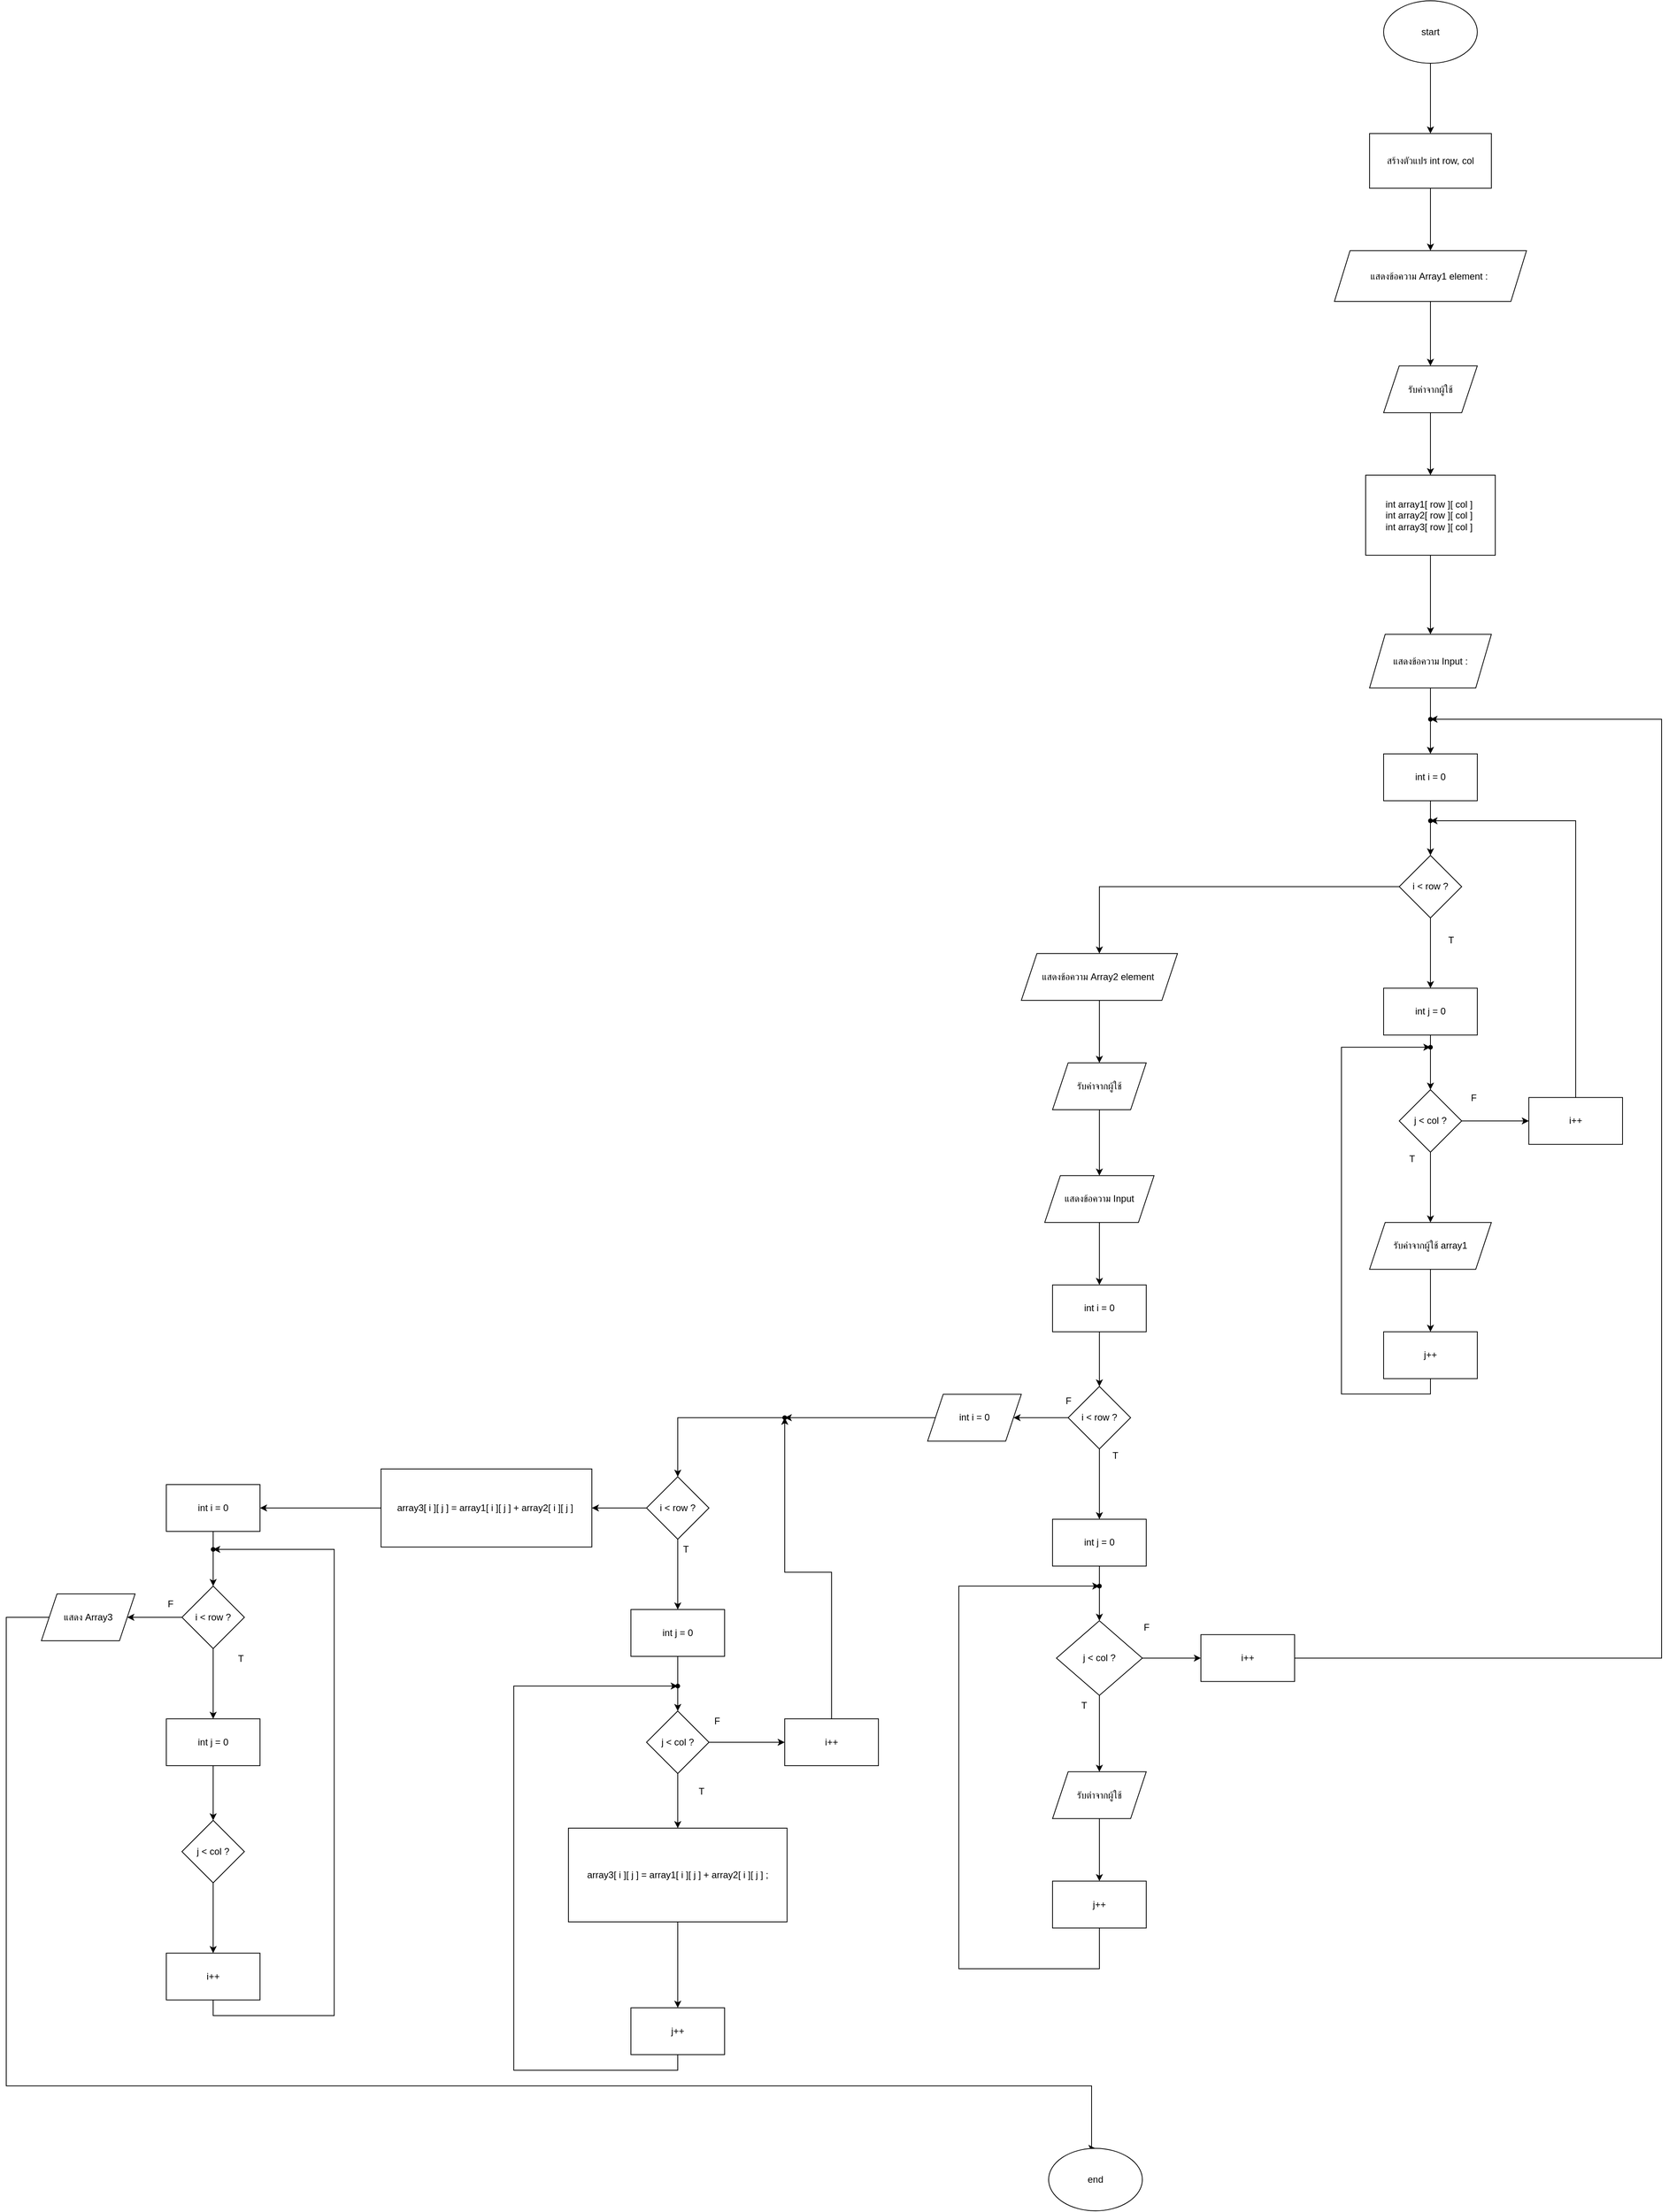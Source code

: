 <mxfile version="25.0.3">
  <diagram name="หน้า-1" id="5I746yD8QmUfDC3CegNU">
    <mxGraphModel dx="6824" dy="2230" grid="1" gridSize="10" guides="1" tooltips="1" connect="1" arrows="1" fold="1" page="1" pageScale="1" pageWidth="827" pageHeight="1169" math="0" shadow="0">
      <root>
        <mxCell id="0" />
        <mxCell id="1" parent="0" />
        <mxCell id="zvLt626Zis7uAG4lNopd-3" value="" style="edgeStyle=orthogonalEdgeStyle;rounded=0;orthogonalLoop=1;jettySize=auto;html=1;" edge="1" parent="1" source="zvLt626Zis7uAG4lNopd-1" target="zvLt626Zis7uAG4lNopd-2">
          <mxGeometry relative="1" as="geometry" />
        </mxCell>
        <mxCell id="zvLt626Zis7uAG4lNopd-1" value="start" style="ellipse;whiteSpace=wrap;html=1;" vertex="1" parent="1">
          <mxGeometry x="354" y="50" width="120" height="80" as="geometry" />
        </mxCell>
        <mxCell id="zvLt626Zis7uAG4lNopd-5" value="" style="edgeStyle=orthogonalEdgeStyle;rounded=0;orthogonalLoop=1;jettySize=auto;html=1;" edge="1" parent="1" source="zvLt626Zis7uAG4lNopd-2" target="zvLt626Zis7uAG4lNopd-4">
          <mxGeometry relative="1" as="geometry" />
        </mxCell>
        <mxCell id="zvLt626Zis7uAG4lNopd-2" value="สร้างตัวแปร int row, col" style="whiteSpace=wrap;html=1;" vertex="1" parent="1">
          <mxGeometry x="336" y="220" width="156" height="70" as="geometry" />
        </mxCell>
        <mxCell id="zvLt626Zis7uAG4lNopd-7" value="" style="edgeStyle=orthogonalEdgeStyle;rounded=0;orthogonalLoop=1;jettySize=auto;html=1;" edge="1" parent="1" source="zvLt626Zis7uAG4lNopd-4" target="zvLt626Zis7uAG4lNopd-6">
          <mxGeometry relative="1" as="geometry" />
        </mxCell>
        <mxCell id="zvLt626Zis7uAG4lNopd-4" value="แสดงข้อความ Array1 element :&amp;nbsp;" style="shape=parallelogram;perimeter=parallelogramPerimeter;whiteSpace=wrap;html=1;fixedSize=1;" vertex="1" parent="1">
          <mxGeometry x="291" y="370" width="246" height="65" as="geometry" />
        </mxCell>
        <mxCell id="zvLt626Zis7uAG4lNopd-9" value="" style="edgeStyle=orthogonalEdgeStyle;rounded=0;orthogonalLoop=1;jettySize=auto;html=1;" edge="1" parent="1" source="zvLt626Zis7uAG4lNopd-6" target="zvLt626Zis7uAG4lNopd-8">
          <mxGeometry relative="1" as="geometry" />
        </mxCell>
        <mxCell id="zvLt626Zis7uAG4lNopd-6" value="รับค่าจากผู้ใช้" style="shape=parallelogram;perimeter=parallelogramPerimeter;whiteSpace=wrap;html=1;fixedSize=1;" vertex="1" parent="1">
          <mxGeometry x="354" y="517.5" width="120" height="60" as="geometry" />
        </mxCell>
        <mxCell id="zvLt626Zis7uAG4lNopd-11" value="" style="edgeStyle=orthogonalEdgeStyle;rounded=0;orthogonalLoop=1;jettySize=auto;html=1;" edge="1" parent="1" source="zvLt626Zis7uAG4lNopd-8" target="zvLt626Zis7uAG4lNopd-10">
          <mxGeometry relative="1" as="geometry" />
        </mxCell>
        <mxCell id="zvLt626Zis7uAG4lNopd-8" value="int array1[ row ][ col ]&amp;nbsp;&lt;br&gt;int array2[ row ][ col ]&amp;nbsp;&lt;br&gt;int array3[ row ][ col ]&amp;nbsp;" style="whiteSpace=wrap;html=1;" vertex="1" parent="1">
          <mxGeometry x="331" y="657.5" width="166" height="102.5" as="geometry" />
        </mxCell>
        <mxCell id="zvLt626Zis7uAG4lNopd-13" value="" style="edgeStyle=orthogonalEdgeStyle;rounded=0;orthogonalLoop=1;jettySize=auto;html=1;" edge="1" parent="1" source="zvLt626Zis7uAG4lNopd-10" target="zvLt626Zis7uAG4lNopd-12">
          <mxGeometry relative="1" as="geometry" />
        </mxCell>
        <mxCell id="zvLt626Zis7uAG4lNopd-10" value="แสดงข้อความ Input :" style="shape=parallelogram;perimeter=parallelogramPerimeter;whiteSpace=wrap;html=1;fixedSize=1;" vertex="1" parent="1">
          <mxGeometry x="336" y="861.25" width="156" height="68.75" as="geometry" />
        </mxCell>
        <mxCell id="zvLt626Zis7uAG4lNopd-15" value="" style="edgeStyle=orthogonalEdgeStyle;rounded=0;orthogonalLoop=1;jettySize=auto;html=1;" edge="1" parent="1" source="zvLt626Zis7uAG4lNopd-12" target="zvLt626Zis7uAG4lNopd-14">
          <mxGeometry relative="1" as="geometry" />
        </mxCell>
        <mxCell id="zvLt626Zis7uAG4lNopd-12" value="int i = 0" style="whiteSpace=wrap;html=1;" vertex="1" parent="1">
          <mxGeometry x="354" y="1014.375" width="120" height="60" as="geometry" />
        </mxCell>
        <mxCell id="zvLt626Zis7uAG4lNopd-17" value="" style="edgeStyle=orthogonalEdgeStyle;rounded=0;orthogonalLoop=1;jettySize=auto;html=1;" edge="1" parent="1" source="zvLt626Zis7uAG4lNopd-14" target="zvLt626Zis7uAG4lNopd-16">
          <mxGeometry relative="1" as="geometry" />
        </mxCell>
        <mxCell id="zvLt626Zis7uAG4lNopd-35" value="" style="edgeStyle=orthogonalEdgeStyle;rounded=0;orthogonalLoop=1;jettySize=auto;html=1;" edge="1" parent="1" source="zvLt626Zis7uAG4lNopd-14" target="zvLt626Zis7uAG4lNopd-34">
          <mxGeometry relative="1" as="geometry" />
        </mxCell>
        <mxCell id="zvLt626Zis7uAG4lNopd-14" value="i &amp;lt; row ?" style="rhombus;whiteSpace=wrap;html=1;" vertex="1" parent="1">
          <mxGeometry x="374" y="1144.375" width="80" height="80" as="geometry" />
        </mxCell>
        <mxCell id="zvLt626Zis7uAG4lNopd-19" value="" style="edgeStyle=orthogonalEdgeStyle;rounded=0;orthogonalLoop=1;jettySize=auto;html=1;" edge="1" parent="1" source="zvLt626Zis7uAG4lNopd-16" target="zvLt626Zis7uAG4lNopd-18">
          <mxGeometry relative="1" as="geometry" />
        </mxCell>
        <mxCell id="zvLt626Zis7uAG4lNopd-16" value="int j = 0" style="whiteSpace=wrap;html=1;" vertex="1" parent="1">
          <mxGeometry x="354" y="1314.375" width="120" height="60" as="geometry" />
        </mxCell>
        <mxCell id="zvLt626Zis7uAG4lNopd-21" value="" style="edgeStyle=orthogonalEdgeStyle;rounded=0;orthogonalLoop=1;jettySize=auto;html=1;" edge="1" parent="1" source="zvLt626Zis7uAG4lNopd-18" target="zvLt626Zis7uAG4lNopd-20">
          <mxGeometry relative="1" as="geometry" />
        </mxCell>
        <mxCell id="zvLt626Zis7uAG4lNopd-28" value="" style="edgeStyle=orthogonalEdgeStyle;rounded=0;orthogonalLoop=1;jettySize=auto;html=1;" edge="1" parent="1" source="zvLt626Zis7uAG4lNopd-18" target="zvLt626Zis7uAG4lNopd-27">
          <mxGeometry relative="1" as="geometry" />
        </mxCell>
        <mxCell id="zvLt626Zis7uAG4lNopd-18" value="j &amp;lt; col ?" style="rhombus;whiteSpace=wrap;html=1;" vertex="1" parent="1">
          <mxGeometry x="374" y="1444.375" width="80" height="80" as="geometry" />
        </mxCell>
        <mxCell id="zvLt626Zis7uAG4lNopd-20" value="i++" style="whiteSpace=wrap;html=1;" vertex="1" parent="1">
          <mxGeometry x="540" y="1454.375" width="120" height="60" as="geometry" />
        </mxCell>
        <mxCell id="zvLt626Zis7uAG4lNopd-22" value="" style="shape=waypoint;sketch=0;fillStyle=solid;size=6;pointerEvents=1;points=[];fillColor=none;resizable=0;rotatable=0;perimeter=centerPerimeter;snapToPoint=1;" vertex="1" parent="1">
          <mxGeometry x="404" y="1090" width="20" height="20" as="geometry" />
        </mxCell>
        <mxCell id="zvLt626Zis7uAG4lNopd-23" style="edgeStyle=orthogonalEdgeStyle;rounded=0;orthogonalLoop=1;jettySize=auto;html=1;exitX=0.5;exitY=0;exitDx=0;exitDy=0;entryX=0.7;entryY=0.95;entryDx=0;entryDy=0;entryPerimeter=0;" edge="1" parent="1" source="zvLt626Zis7uAG4lNopd-20" target="zvLt626Zis7uAG4lNopd-22">
          <mxGeometry relative="1" as="geometry">
            <Array as="points">
              <mxPoint x="600" y="1100" />
            </Array>
          </mxGeometry>
        </mxCell>
        <mxCell id="zvLt626Zis7uAG4lNopd-24" value="T" style="text;html=1;align=center;verticalAlign=middle;resizable=0;points=[];autosize=1;strokeColor=none;fillColor=none;" vertex="1" parent="1">
          <mxGeometry x="425" y="1238" width="30" height="30" as="geometry" />
        </mxCell>
        <mxCell id="zvLt626Zis7uAG4lNopd-26" value="F" style="text;html=1;align=center;verticalAlign=middle;resizable=0;points=[];autosize=1;strokeColor=none;fillColor=none;" vertex="1" parent="1">
          <mxGeometry x="454" y="1440" width="30" height="30" as="geometry" />
        </mxCell>
        <mxCell id="zvLt626Zis7uAG4lNopd-31" value="" style="edgeStyle=orthogonalEdgeStyle;rounded=0;orthogonalLoop=1;jettySize=auto;html=1;" edge="1" parent="1" source="zvLt626Zis7uAG4lNopd-27" target="zvLt626Zis7uAG4lNopd-30">
          <mxGeometry relative="1" as="geometry" />
        </mxCell>
        <mxCell id="zvLt626Zis7uAG4lNopd-27" value="รับค่าจากผู้ใช้ array1" style="shape=parallelogram;perimeter=parallelogramPerimeter;whiteSpace=wrap;html=1;fixedSize=1;" vertex="1" parent="1">
          <mxGeometry x="336" y="1614.38" width="156" height="60" as="geometry" />
        </mxCell>
        <mxCell id="zvLt626Zis7uAG4lNopd-29" value="T" style="text;html=1;align=center;verticalAlign=middle;resizable=0;points=[];autosize=1;strokeColor=none;fillColor=none;" vertex="1" parent="1">
          <mxGeometry x="375" y="1518" width="30" height="30" as="geometry" />
        </mxCell>
        <mxCell id="zvLt626Zis7uAG4lNopd-30" value="j++" style="whiteSpace=wrap;html=1;" vertex="1" parent="1">
          <mxGeometry x="354" y="1754.38" width="120" height="60" as="geometry" />
        </mxCell>
        <mxCell id="zvLt626Zis7uAG4lNopd-32" value="" style="shape=waypoint;sketch=0;fillStyle=solid;size=6;pointerEvents=1;points=[];fillColor=none;resizable=0;rotatable=0;perimeter=centerPerimeter;snapToPoint=1;" vertex="1" parent="1">
          <mxGeometry x="404" y="1380" width="20" height="20" as="geometry" />
        </mxCell>
        <mxCell id="zvLt626Zis7uAG4lNopd-33" style="edgeStyle=orthogonalEdgeStyle;rounded=0;orthogonalLoop=1;jettySize=auto;html=1;exitX=0.5;exitY=1;exitDx=0;exitDy=0;entryX=1;entryY=1.05;entryDx=0;entryDy=0;entryPerimeter=0;" edge="1" parent="1" source="zvLt626Zis7uAG4lNopd-30" target="zvLt626Zis7uAG4lNopd-32">
          <mxGeometry relative="1" as="geometry">
            <Array as="points">
              <mxPoint x="414" y="1834" />
              <mxPoint x="300" y="1834" />
              <mxPoint x="300" y="1390" />
            </Array>
          </mxGeometry>
        </mxCell>
        <mxCell id="zvLt626Zis7uAG4lNopd-37" value="" style="edgeStyle=orthogonalEdgeStyle;rounded=0;orthogonalLoop=1;jettySize=auto;html=1;" edge="1" parent="1" source="zvLt626Zis7uAG4lNopd-34" target="zvLt626Zis7uAG4lNopd-36">
          <mxGeometry relative="1" as="geometry" />
        </mxCell>
        <mxCell id="zvLt626Zis7uAG4lNopd-34" value="แสดงข้อความ Array2 element&amp;nbsp;" style="shape=parallelogram;perimeter=parallelogramPerimeter;whiteSpace=wrap;html=1;fixedSize=1;" vertex="1" parent="1">
          <mxGeometry x="-110" y="1270.01" width="200" height="60" as="geometry" />
        </mxCell>
        <mxCell id="zvLt626Zis7uAG4lNopd-39" value="" style="edgeStyle=orthogonalEdgeStyle;rounded=0;orthogonalLoop=1;jettySize=auto;html=1;" edge="1" parent="1" source="zvLt626Zis7uAG4lNopd-36" target="zvLt626Zis7uAG4lNopd-38">
          <mxGeometry relative="1" as="geometry" />
        </mxCell>
        <mxCell id="zvLt626Zis7uAG4lNopd-36" value="รับค่าจากผู้ใช้" style="shape=parallelogram;perimeter=parallelogramPerimeter;whiteSpace=wrap;html=1;fixedSize=1;" vertex="1" parent="1">
          <mxGeometry x="-70" y="1410.01" width="120" height="60" as="geometry" />
        </mxCell>
        <mxCell id="zvLt626Zis7uAG4lNopd-41" value="" style="edgeStyle=orthogonalEdgeStyle;rounded=0;orthogonalLoop=1;jettySize=auto;html=1;" edge="1" parent="1" source="zvLt626Zis7uAG4lNopd-38" target="zvLt626Zis7uAG4lNopd-40">
          <mxGeometry relative="1" as="geometry" />
        </mxCell>
        <mxCell id="zvLt626Zis7uAG4lNopd-38" value="แสดงข้อความ Input" style="shape=parallelogram;perimeter=parallelogramPerimeter;whiteSpace=wrap;html=1;fixedSize=1;" vertex="1" parent="1">
          <mxGeometry x="-80" y="1554.38" width="140" height="60" as="geometry" />
        </mxCell>
        <mxCell id="zvLt626Zis7uAG4lNopd-43" value="" style="edgeStyle=orthogonalEdgeStyle;rounded=0;orthogonalLoop=1;jettySize=auto;html=1;" edge="1" parent="1" source="zvLt626Zis7uAG4lNopd-40" target="zvLt626Zis7uAG4lNopd-42">
          <mxGeometry relative="1" as="geometry" />
        </mxCell>
        <mxCell id="zvLt626Zis7uAG4lNopd-40" value="int i = 0" style="whiteSpace=wrap;html=1;" vertex="1" parent="1">
          <mxGeometry x="-70" y="1694.38" width="120" height="60" as="geometry" />
        </mxCell>
        <mxCell id="zvLt626Zis7uAG4lNopd-45" value="" style="edgeStyle=orthogonalEdgeStyle;rounded=0;orthogonalLoop=1;jettySize=auto;html=1;" edge="1" parent="1" source="zvLt626Zis7uAG4lNopd-42" target="zvLt626Zis7uAG4lNopd-44">
          <mxGeometry relative="1" as="geometry" />
        </mxCell>
        <mxCell id="zvLt626Zis7uAG4lNopd-62" value="" style="edgeStyle=orthogonalEdgeStyle;rounded=0;orthogonalLoop=1;jettySize=auto;html=1;" edge="1" parent="1" source="zvLt626Zis7uAG4lNopd-42" target="zvLt626Zis7uAG4lNopd-61">
          <mxGeometry relative="1" as="geometry" />
        </mxCell>
        <mxCell id="zvLt626Zis7uAG4lNopd-42" value="i &amp;lt; row ?" style="rhombus;whiteSpace=wrap;html=1;" vertex="1" parent="1">
          <mxGeometry x="-50" y="1824.38" width="80" height="80" as="geometry" />
        </mxCell>
        <mxCell id="zvLt626Zis7uAG4lNopd-47" value="" style="edgeStyle=orthogonalEdgeStyle;rounded=0;orthogonalLoop=1;jettySize=auto;html=1;" edge="1" parent="1" source="zvLt626Zis7uAG4lNopd-44" target="zvLt626Zis7uAG4lNopd-46">
          <mxGeometry relative="1" as="geometry" />
        </mxCell>
        <mxCell id="zvLt626Zis7uAG4lNopd-44" value="int j = 0" style="whiteSpace=wrap;html=1;" vertex="1" parent="1">
          <mxGeometry x="-70" y="1994.38" width="120" height="60" as="geometry" />
        </mxCell>
        <mxCell id="zvLt626Zis7uAG4lNopd-49" value="" style="edgeStyle=orthogonalEdgeStyle;rounded=0;orthogonalLoop=1;jettySize=auto;html=1;" edge="1" parent="1" source="zvLt626Zis7uAG4lNopd-46" target="zvLt626Zis7uAG4lNopd-48">
          <mxGeometry relative="1" as="geometry" />
        </mxCell>
        <mxCell id="zvLt626Zis7uAG4lNopd-51" value="" style="edgeStyle=orthogonalEdgeStyle;rounded=0;orthogonalLoop=1;jettySize=auto;html=1;" edge="1" parent="1" source="zvLt626Zis7uAG4lNopd-46" target="zvLt626Zis7uAG4lNopd-50">
          <mxGeometry relative="1" as="geometry" />
        </mxCell>
        <mxCell id="zvLt626Zis7uAG4lNopd-46" value="j &amp;lt; col ?" style="rhombus;whiteSpace=wrap;html=1;" vertex="1" parent="1">
          <mxGeometry x="-65" y="2124.38" width="110" height="95.62" as="geometry" />
        </mxCell>
        <mxCell id="zvLt626Zis7uAG4lNopd-57" value="" style="edgeStyle=orthogonalEdgeStyle;rounded=0;orthogonalLoop=1;jettySize=auto;html=1;" edge="1" parent="1" source="zvLt626Zis7uAG4lNopd-48" target="zvLt626Zis7uAG4lNopd-56">
          <mxGeometry relative="1" as="geometry" />
        </mxCell>
        <mxCell id="zvLt626Zis7uAG4lNopd-48" value="รับต่าจากผู้ใช้" style="shape=parallelogram;perimeter=parallelogramPerimeter;whiteSpace=wrap;html=1;fixedSize=1;" vertex="1" parent="1">
          <mxGeometry x="-70" y="2317.81" width="120" height="60" as="geometry" />
        </mxCell>
        <mxCell id="zvLt626Zis7uAG4lNopd-50" value="i++" style="whiteSpace=wrap;html=1;" vertex="1" parent="1">
          <mxGeometry x="120" y="2142.19" width="120" height="60" as="geometry" />
        </mxCell>
        <mxCell id="zvLt626Zis7uAG4lNopd-52" value="" style="shape=waypoint;sketch=0;fillStyle=solid;size=6;pointerEvents=1;points=[];fillColor=none;resizable=0;rotatable=0;perimeter=centerPerimeter;snapToPoint=1;" vertex="1" parent="1">
          <mxGeometry x="404" y="960" width="20" height="20" as="geometry" />
        </mxCell>
        <mxCell id="zvLt626Zis7uAG4lNopd-53" style="edgeStyle=orthogonalEdgeStyle;rounded=0;orthogonalLoop=1;jettySize=auto;html=1;exitX=1;exitY=0.5;exitDx=0;exitDy=0;entryX=1.003;entryY=0.691;entryDx=0;entryDy=0;entryPerimeter=0;" edge="1" parent="1" source="zvLt626Zis7uAG4lNopd-50" target="zvLt626Zis7uAG4lNopd-52">
          <mxGeometry relative="1" as="geometry">
            <Array as="points">
              <mxPoint x="710" y="2172" />
              <mxPoint x="710" y="970" />
            </Array>
          </mxGeometry>
        </mxCell>
        <mxCell id="zvLt626Zis7uAG4lNopd-54" value="F" style="text;html=1;align=center;verticalAlign=middle;resizable=0;points=[];autosize=1;strokeColor=none;fillColor=none;" vertex="1" parent="1">
          <mxGeometry x="35" y="2118" width="30" height="30" as="geometry" />
        </mxCell>
        <mxCell id="zvLt626Zis7uAG4lNopd-55" value="T" style="text;html=1;align=center;verticalAlign=middle;resizable=0;points=[];autosize=1;strokeColor=none;fillColor=none;" vertex="1" parent="1">
          <mxGeometry x="-45" y="2218" width="30" height="30" as="geometry" />
        </mxCell>
        <mxCell id="zvLt626Zis7uAG4lNopd-59" style="edgeStyle=orthogonalEdgeStyle;rounded=0;orthogonalLoop=1;jettySize=auto;html=1;exitX=0.5;exitY=1;exitDx=0;exitDy=0;" edge="1" parent="1" source="zvLt626Zis7uAG4lNopd-56" target="zvLt626Zis7uAG4lNopd-58">
          <mxGeometry relative="1" as="geometry">
            <Array as="points">
              <mxPoint x="-10" y="2570" />
              <mxPoint x="-190" y="2570" />
              <mxPoint x="-190" y="2080" />
            </Array>
          </mxGeometry>
        </mxCell>
        <mxCell id="zvLt626Zis7uAG4lNopd-56" value="j++" style="whiteSpace=wrap;html=1;" vertex="1" parent="1">
          <mxGeometry x="-70" y="2457.81" width="120" height="60" as="geometry" />
        </mxCell>
        <mxCell id="zvLt626Zis7uAG4lNopd-58" value="" style="shape=waypoint;sketch=0;fillStyle=solid;size=6;pointerEvents=1;points=[];fillColor=none;resizable=0;rotatable=0;perimeter=centerPerimeter;snapToPoint=1;" vertex="1" parent="1">
          <mxGeometry x="-20" y="2070" width="20" height="20" as="geometry" />
        </mxCell>
        <mxCell id="zvLt626Zis7uAG4lNopd-60" value="T" style="text;html=1;align=center;verticalAlign=middle;resizable=0;points=[];autosize=1;strokeColor=none;fillColor=none;" vertex="1" parent="1">
          <mxGeometry x="-5" y="1898" width="30" height="30" as="geometry" />
        </mxCell>
        <mxCell id="zvLt626Zis7uAG4lNopd-67" value="" style="edgeStyle=orthogonalEdgeStyle;rounded=0;orthogonalLoop=1;jettySize=auto;html=1;" edge="1" parent="1" source="zvLt626Zis7uAG4lNopd-82" target="zvLt626Zis7uAG4lNopd-66">
          <mxGeometry relative="1" as="geometry" />
        </mxCell>
        <mxCell id="zvLt626Zis7uAG4lNopd-61" value="int i = 0" style="shape=parallelogram;perimeter=parallelogramPerimeter;whiteSpace=wrap;html=1;fixedSize=1;" vertex="1" parent="1">
          <mxGeometry x="-230" y="1834.38" width="120" height="60" as="geometry" />
        </mxCell>
        <mxCell id="zvLt626Zis7uAG4lNopd-65" value="F" style="text;html=1;align=center;verticalAlign=middle;resizable=0;points=[];autosize=1;strokeColor=none;fillColor=none;" vertex="1" parent="1">
          <mxGeometry x="-65" y="1828" width="30" height="30" as="geometry" />
        </mxCell>
        <mxCell id="zvLt626Zis7uAG4lNopd-69" value="" style="edgeStyle=orthogonalEdgeStyle;rounded=0;orthogonalLoop=1;jettySize=auto;html=1;" edge="1" parent="1" source="zvLt626Zis7uAG4lNopd-66" target="zvLt626Zis7uAG4lNopd-68">
          <mxGeometry relative="1" as="geometry" />
        </mxCell>
        <mxCell id="zvLt626Zis7uAG4lNopd-88" value="" style="edgeStyle=orthogonalEdgeStyle;rounded=0;orthogonalLoop=1;jettySize=auto;html=1;" edge="1" parent="1" source="zvLt626Zis7uAG4lNopd-66" target="zvLt626Zis7uAG4lNopd-87">
          <mxGeometry relative="1" as="geometry" />
        </mxCell>
        <mxCell id="zvLt626Zis7uAG4lNopd-66" value="i &amp;lt; row ?" style="rhombus;whiteSpace=wrap;html=1;" vertex="1" parent="1">
          <mxGeometry x="-590" y="1940" width="80" height="80" as="geometry" />
        </mxCell>
        <mxCell id="zvLt626Zis7uAG4lNopd-71" value="" style="edgeStyle=orthogonalEdgeStyle;rounded=0;orthogonalLoop=1;jettySize=auto;html=1;" edge="1" parent="1" source="zvLt626Zis7uAG4lNopd-68" target="zvLt626Zis7uAG4lNopd-70">
          <mxGeometry relative="1" as="geometry" />
        </mxCell>
        <mxCell id="zvLt626Zis7uAG4lNopd-68" value="int j = 0" style="whiteSpace=wrap;html=1;" vertex="1" parent="1">
          <mxGeometry x="-610" y="2110" width="120" height="60" as="geometry" />
        </mxCell>
        <mxCell id="zvLt626Zis7uAG4lNopd-73" value="" style="edgeStyle=orthogonalEdgeStyle;rounded=0;orthogonalLoop=1;jettySize=auto;html=1;" edge="1" parent="1" source="zvLt626Zis7uAG4lNopd-70" target="zvLt626Zis7uAG4lNopd-72">
          <mxGeometry relative="1" as="geometry" />
        </mxCell>
        <mxCell id="zvLt626Zis7uAG4lNopd-80" value="" style="edgeStyle=orthogonalEdgeStyle;rounded=0;orthogonalLoop=1;jettySize=auto;html=1;" edge="1" parent="1" source="zvLt626Zis7uAG4lNopd-70" target="zvLt626Zis7uAG4lNopd-79">
          <mxGeometry relative="1" as="geometry" />
        </mxCell>
        <mxCell id="zvLt626Zis7uAG4lNopd-70" value="j &amp;lt; col ?" style="rhombus;whiteSpace=wrap;html=1;" vertex="1" parent="1">
          <mxGeometry x="-590" y="2240" width="80" height="80" as="geometry" />
        </mxCell>
        <mxCell id="zvLt626Zis7uAG4lNopd-76" value="" style="edgeStyle=orthogonalEdgeStyle;rounded=0;orthogonalLoop=1;jettySize=auto;html=1;" edge="1" parent="1" source="zvLt626Zis7uAG4lNopd-72" target="zvLt626Zis7uAG4lNopd-75">
          <mxGeometry relative="1" as="geometry" />
        </mxCell>
        <mxCell id="zvLt626Zis7uAG4lNopd-72" value="array3[ i ][ j ] = array1[ i ][ j ] + array2[ i ][ j ] ;" style="whiteSpace=wrap;html=1;" vertex="1" parent="1">
          <mxGeometry x="-690" y="2390" width="280" height="120" as="geometry" />
        </mxCell>
        <mxCell id="zvLt626Zis7uAG4lNopd-74" value="T" style="text;html=1;align=center;verticalAlign=middle;resizable=0;points=[];autosize=1;strokeColor=none;fillColor=none;" vertex="1" parent="1">
          <mxGeometry x="-535" y="2328" width="30" height="30" as="geometry" />
        </mxCell>
        <mxCell id="zvLt626Zis7uAG4lNopd-75" value="j++" style="whiteSpace=wrap;html=1;" vertex="1" parent="1">
          <mxGeometry x="-610" y="2620" width="120" height="60" as="geometry" />
        </mxCell>
        <mxCell id="zvLt626Zis7uAG4lNopd-77" value="" style="shape=waypoint;sketch=0;fillStyle=solid;size=6;pointerEvents=1;points=[];fillColor=none;resizable=0;rotatable=0;perimeter=centerPerimeter;snapToPoint=1;" vertex="1" parent="1">
          <mxGeometry x="-560" y="2198" width="20" height="20" as="geometry" />
        </mxCell>
        <mxCell id="zvLt626Zis7uAG4lNopd-78" style="edgeStyle=orthogonalEdgeStyle;rounded=0;orthogonalLoop=1;jettySize=auto;html=1;exitX=0.5;exitY=1;exitDx=0;exitDy=0;entryX=1.063;entryY=0.887;entryDx=0;entryDy=0;entryPerimeter=0;" edge="1" parent="1" source="zvLt626Zis7uAG4lNopd-75" target="zvLt626Zis7uAG4lNopd-77">
          <mxGeometry relative="1" as="geometry">
            <Array as="points">
              <mxPoint x="-550" y="2700" />
              <mxPoint x="-760" y="2700" />
              <mxPoint x="-760" y="2208" />
            </Array>
          </mxGeometry>
        </mxCell>
        <mxCell id="zvLt626Zis7uAG4lNopd-79" value="i++" style="whiteSpace=wrap;html=1;" vertex="1" parent="1">
          <mxGeometry x="-413" y="2250" width="120" height="60" as="geometry" />
        </mxCell>
        <mxCell id="zvLt626Zis7uAG4lNopd-81" value="" style="edgeStyle=orthogonalEdgeStyle;rounded=0;orthogonalLoop=1;jettySize=auto;html=1;" edge="1" parent="1" source="zvLt626Zis7uAG4lNopd-61" target="zvLt626Zis7uAG4lNopd-82">
          <mxGeometry relative="1" as="geometry">
            <mxPoint x="-220" y="1864" as="sourcePoint" />
            <mxPoint x="-550" y="1940" as="targetPoint" />
          </mxGeometry>
        </mxCell>
        <mxCell id="zvLt626Zis7uAG4lNopd-82" value="" style="shape=waypoint;sketch=0;fillStyle=solid;size=6;pointerEvents=1;points=[];fillColor=none;resizable=0;rotatable=0;perimeter=centerPerimeter;snapToPoint=1;" vertex="1" parent="1">
          <mxGeometry x="-423" y="1854.38" width="20" height="20" as="geometry" />
        </mxCell>
        <mxCell id="zvLt626Zis7uAG4lNopd-84" style="edgeStyle=orthogonalEdgeStyle;rounded=0;orthogonalLoop=1;jettySize=auto;html=1;exitX=0.5;exitY=0;exitDx=0;exitDy=0;entryX=0.587;entryY=0.881;entryDx=0;entryDy=0;entryPerimeter=0;" edge="1" parent="1" source="zvLt626Zis7uAG4lNopd-79" target="zvLt626Zis7uAG4lNopd-82">
          <mxGeometry relative="1" as="geometry" />
        </mxCell>
        <mxCell id="zvLt626Zis7uAG4lNopd-85" value="F" style="text;html=1;align=center;verticalAlign=middle;resizable=0;points=[];autosize=1;strokeColor=none;fillColor=none;" vertex="1" parent="1">
          <mxGeometry x="-515" y="2238" width="30" height="30" as="geometry" />
        </mxCell>
        <mxCell id="zvLt626Zis7uAG4lNopd-86" value="T" style="text;html=1;align=center;verticalAlign=middle;resizable=0;points=[];autosize=1;strokeColor=none;fillColor=none;" vertex="1" parent="1">
          <mxGeometry x="-555" y="2018" width="30" height="30" as="geometry" />
        </mxCell>
        <mxCell id="zvLt626Zis7uAG4lNopd-90" value="" style="edgeStyle=orthogonalEdgeStyle;rounded=0;orthogonalLoop=1;jettySize=auto;html=1;" edge="1" parent="1" source="zvLt626Zis7uAG4lNopd-87" target="zvLt626Zis7uAG4lNopd-89">
          <mxGeometry relative="1" as="geometry" />
        </mxCell>
        <mxCell id="zvLt626Zis7uAG4lNopd-87" value="array3[ i ][ j ] = array1[ i ][ j ] + array2[ i ][ j ]&amp;nbsp;" style="whiteSpace=wrap;html=1;" vertex="1" parent="1">
          <mxGeometry x="-930" y="1930" width="270" height="100" as="geometry" />
        </mxCell>
        <mxCell id="zvLt626Zis7uAG4lNopd-92" value="" style="edgeStyle=orthogonalEdgeStyle;rounded=0;orthogonalLoop=1;jettySize=auto;html=1;" edge="1" parent="1" source="zvLt626Zis7uAG4lNopd-89" target="zvLt626Zis7uAG4lNopd-91">
          <mxGeometry relative="1" as="geometry" />
        </mxCell>
        <mxCell id="zvLt626Zis7uAG4lNopd-89" value="int i = 0" style="whiteSpace=wrap;html=1;" vertex="1" parent="1">
          <mxGeometry x="-1205" y="1950" width="120" height="60" as="geometry" />
        </mxCell>
        <mxCell id="zvLt626Zis7uAG4lNopd-94" value="" style="edgeStyle=orthogonalEdgeStyle;rounded=0;orthogonalLoop=1;jettySize=auto;html=1;" edge="1" parent="1" source="zvLt626Zis7uAG4lNopd-91" target="zvLt626Zis7uAG4lNopd-93">
          <mxGeometry relative="1" as="geometry" />
        </mxCell>
        <mxCell id="zvLt626Zis7uAG4lNopd-103" value="" style="edgeStyle=orthogonalEdgeStyle;rounded=0;orthogonalLoop=1;jettySize=auto;html=1;" edge="1" parent="1" source="zvLt626Zis7uAG4lNopd-91" target="zvLt626Zis7uAG4lNopd-102">
          <mxGeometry relative="1" as="geometry" />
        </mxCell>
        <mxCell id="zvLt626Zis7uAG4lNopd-91" value="i &amp;lt; row ?" style="rhombus;whiteSpace=wrap;html=1;" vertex="1" parent="1">
          <mxGeometry x="-1185" y="2080" width="80" height="80" as="geometry" />
        </mxCell>
        <mxCell id="zvLt626Zis7uAG4lNopd-97" value="" style="edgeStyle=orthogonalEdgeStyle;rounded=0;orthogonalLoop=1;jettySize=auto;html=1;" edge="1" parent="1" source="zvLt626Zis7uAG4lNopd-93" target="zvLt626Zis7uAG4lNopd-96">
          <mxGeometry relative="1" as="geometry" />
        </mxCell>
        <mxCell id="zvLt626Zis7uAG4lNopd-93" value="int j = 0" style="whiteSpace=wrap;html=1;" vertex="1" parent="1">
          <mxGeometry x="-1205" y="2250" width="120" height="60" as="geometry" />
        </mxCell>
        <mxCell id="zvLt626Zis7uAG4lNopd-95" value="T" style="text;html=1;align=center;verticalAlign=middle;resizable=0;points=[];autosize=1;strokeColor=none;fillColor=none;" vertex="1" parent="1">
          <mxGeometry x="-1125" y="2158" width="30" height="30" as="geometry" />
        </mxCell>
        <mxCell id="zvLt626Zis7uAG4lNopd-99" value="" style="edgeStyle=orthogonalEdgeStyle;rounded=0;orthogonalLoop=1;jettySize=auto;html=1;" edge="1" parent="1" source="zvLt626Zis7uAG4lNopd-96" target="zvLt626Zis7uAG4lNopd-98">
          <mxGeometry relative="1" as="geometry" />
        </mxCell>
        <mxCell id="zvLt626Zis7uAG4lNopd-96" value="j &amp;lt; col ?" style="rhombus;whiteSpace=wrap;html=1;" vertex="1" parent="1">
          <mxGeometry x="-1185" y="2380" width="80" height="80" as="geometry" />
        </mxCell>
        <mxCell id="zvLt626Zis7uAG4lNopd-98" value="i++" style="whiteSpace=wrap;html=1;" vertex="1" parent="1">
          <mxGeometry x="-1205" y="2550" width="120" height="60" as="geometry" />
        </mxCell>
        <mxCell id="zvLt626Zis7uAG4lNopd-100" value="" style="shape=waypoint;sketch=0;fillStyle=solid;size=6;pointerEvents=1;points=[];fillColor=none;resizable=0;rotatable=0;perimeter=centerPerimeter;snapToPoint=1;" vertex="1" parent="1">
          <mxGeometry x="-1155" y="2023" width="20" height="20" as="geometry" />
        </mxCell>
        <mxCell id="zvLt626Zis7uAG4lNopd-101" style="edgeStyle=orthogonalEdgeStyle;rounded=0;orthogonalLoop=1;jettySize=auto;html=1;exitX=0.5;exitY=1;exitDx=0;exitDy=0;entryX=0.9;entryY=0.887;entryDx=0;entryDy=0;entryPerimeter=0;" edge="1" parent="1" source="zvLt626Zis7uAG4lNopd-98" target="zvLt626Zis7uAG4lNopd-100">
          <mxGeometry relative="1" as="geometry">
            <Array as="points">
              <mxPoint x="-1145" y="2630" />
              <mxPoint x="-990" y="2630" />
              <mxPoint x="-990" y="2033" />
            </Array>
          </mxGeometry>
        </mxCell>
        <mxCell id="zvLt626Zis7uAG4lNopd-105" style="edgeStyle=orthogonalEdgeStyle;rounded=0;orthogonalLoop=1;jettySize=auto;html=1;exitX=0;exitY=0.5;exitDx=0;exitDy=0;entryX=0.5;entryY=0;entryDx=0;entryDy=0;" edge="1" parent="1" source="zvLt626Zis7uAG4lNopd-102" target="zvLt626Zis7uAG4lNopd-104">
          <mxGeometry relative="1" as="geometry">
            <Array as="points">
              <mxPoint x="-1410" y="2120" />
              <mxPoint x="-1410" y="2720" />
              <mxPoint x="-20" y="2720" />
            </Array>
          </mxGeometry>
        </mxCell>
        <mxCell id="zvLt626Zis7uAG4lNopd-102" value="แสดง Array3" style="shape=parallelogram;perimeter=parallelogramPerimeter;whiteSpace=wrap;html=1;fixedSize=1;" vertex="1" parent="1">
          <mxGeometry x="-1365" y="2090" width="120" height="60" as="geometry" />
        </mxCell>
        <mxCell id="zvLt626Zis7uAG4lNopd-104" value="end" style="ellipse;whiteSpace=wrap;html=1;" vertex="1" parent="1">
          <mxGeometry x="-75" y="2800" width="120" height="80" as="geometry" />
        </mxCell>
        <mxCell id="zvLt626Zis7uAG4lNopd-106" value="F" style="text;html=1;align=center;verticalAlign=middle;resizable=0;points=[];autosize=1;strokeColor=none;fillColor=none;" vertex="1" parent="1">
          <mxGeometry x="-1215" y="2088" width="30" height="30" as="geometry" />
        </mxCell>
      </root>
    </mxGraphModel>
  </diagram>
</mxfile>
